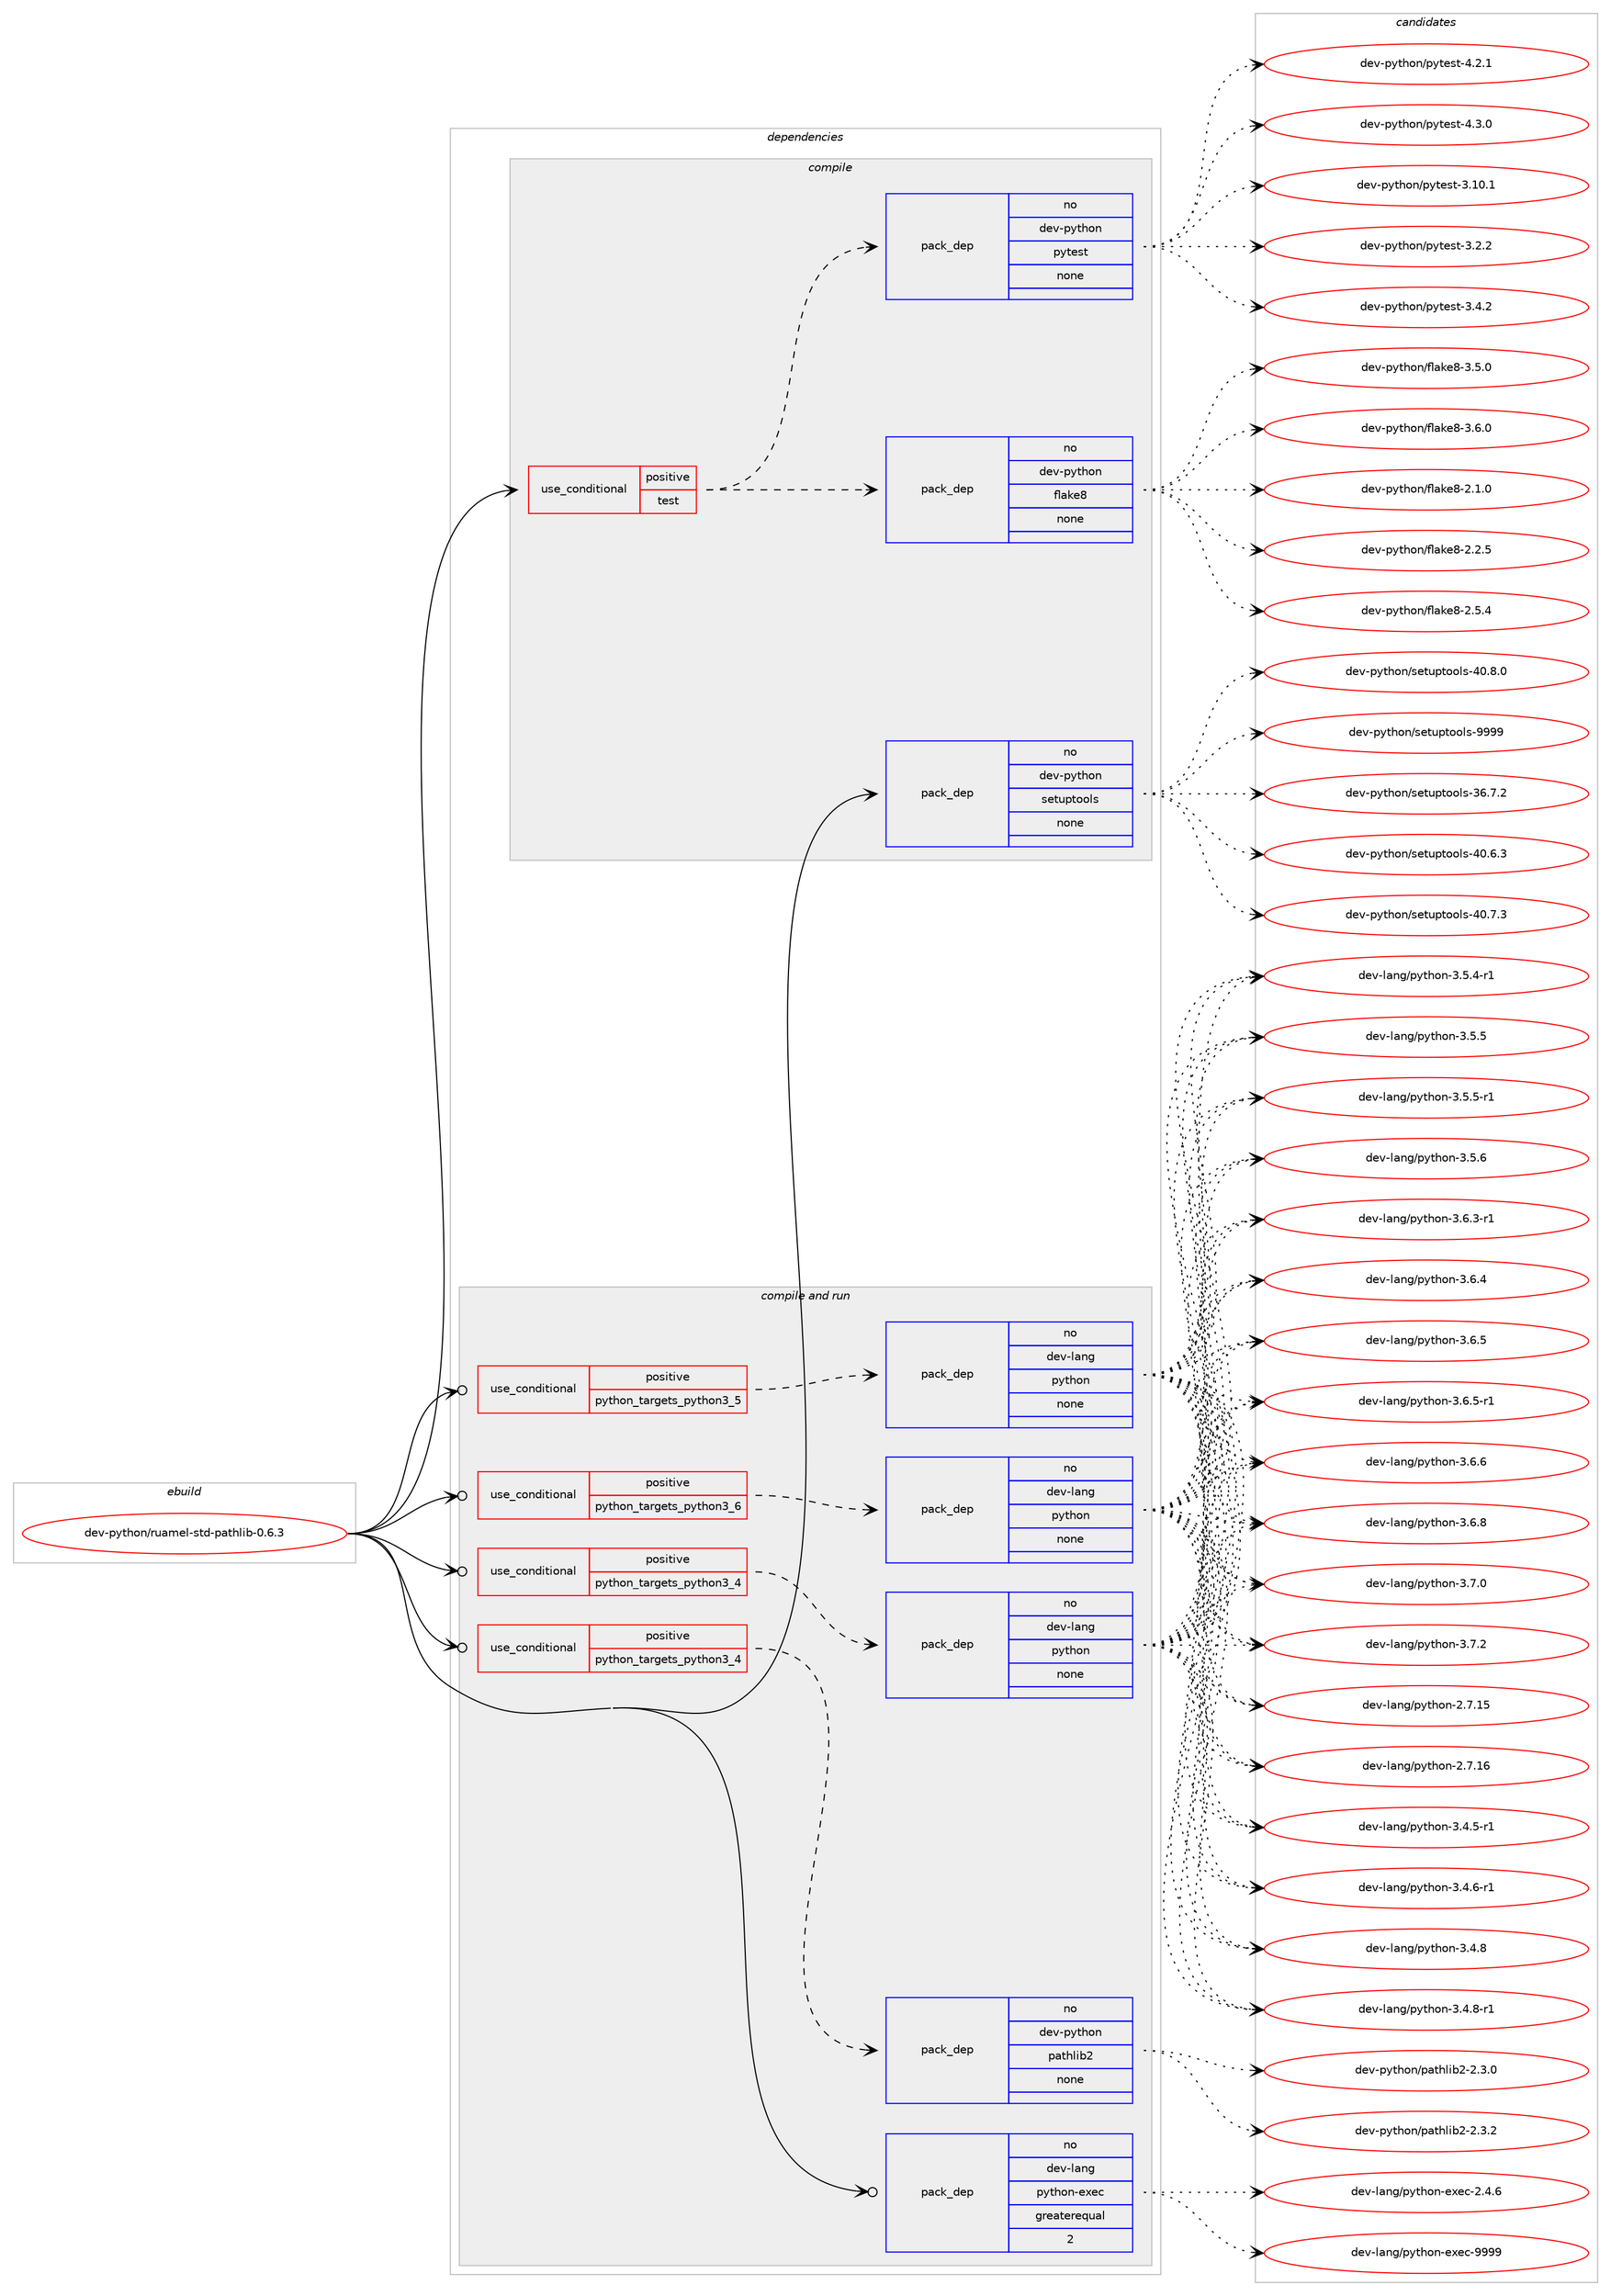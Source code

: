 digraph prolog {

# *************
# Graph options
# *************

newrank=true;
concentrate=true;
compound=true;
graph [rankdir=LR,fontname=Helvetica,fontsize=10,ranksep=1.5];#, ranksep=2.5, nodesep=0.2];
edge  [arrowhead=vee];
node  [fontname=Helvetica,fontsize=10];

# **********
# The ebuild
# **********

subgraph cluster_leftcol {
color=gray;
rank=same;
label=<<i>ebuild</i>>;
id [label="dev-python/ruamel-std-pathlib-0.6.3", color=red, width=4, href="../dev-python/ruamel-std-pathlib-0.6.3.svg"];
}

# ****************
# The dependencies
# ****************

subgraph cluster_midcol {
color=gray;
label=<<i>dependencies</i>>;
subgraph cluster_compile {
fillcolor="#eeeeee";
style=filled;
label=<<i>compile</i>>;
subgraph cond384163 {
dependency1440001 [label=<<TABLE BORDER="0" CELLBORDER="1" CELLSPACING="0" CELLPADDING="4"><TR><TD ROWSPAN="3" CELLPADDING="10">use_conditional</TD></TR><TR><TD>positive</TD></TR><TR><TD>test</TD></TR></TABLE>>, shape=none, color=red];
subgraph pack1032476 {
dependency1440002 [label=<<TABLE BORDER="0" CELLBORDER="1" CELLSPACING="0" CELLPADDING="4" WIDTH="220"><TR><TD ROWSPAN="6" CELLPADDING="30">pack_dep</TD></TR><TR><TD WIDTH="110">no</TD></TR><TR><TD>dev-python</TD></TR><TR><TD>flake8</TD></TR><TR><TD>none</TD></TR><TR><TD></TD></TR></TABLE>>, shape=none, color=blue];
}
dependency1440001:e -> dependency1440002:w [weight=20,style="dashed",arrowhead="vee"];
subgraph pack1032477 {
dependency1440003 [label=<<TABLE BORDER="0" CELLBORDER="1" CELLSPACING="0" CELLPADDING="4" WIDTH="220"><TR><TD ROWSPAN="6" CELLPADDING="30">pack_dep</TD></TR><TR><TD WIDTH="110">no</TD></TR><TR><TD>dev-python</TD></TR><TR><TD>pytest</TD></TR><TR><TD>none</TD></TR><TR><TD></TD></TR></TABLE>>, shape=none, color=blue];
}
dependency1440001:e -> dependency1440003:w [weight=20,style="dashed",arrowhead="vee"];
}
id:e -> dependency1440001:w [weight=20,style="solid",arrowhead="vee"];
subgraph pack1032478 {
dependency1440004 [label=<<TABLE BORDER="0" CELLBORDER="1" CELLSPACING="0" CELLPADDING="4" WIDTH="220"><TR><TD ROWSPAN="6" CELLPADDING="30">pack_dep</TD></TR><TR><TD WIDTH="110">no</TD></TR><TR><TD>dev-python</TD></TR><TR><TD>setuptools</TD></TR><TR><TD>none</TD></TR><TR><TD></TD></TR></TABLE>>, shape=none, color=blue];
}
id:e -> dependency1440004:w [weight=20,style="solid",arrowhead="vee"];
}
subgraph cluster_compileandrun {
fillcolor="#eeeeee";
style=filled;
label=<<i>compile and run</i>>;
subgraph cond384164 {
dependency1440005 [label=<<TABLE BORDER="0" CELLBORDER="1" CELLSPACING="0" CELLPADDING="4"><TR><TD ROWSPAN="3" CELLPADDING="10">use_conditional</TD></TR><TR><TD>positive</TD></TR><TR><TD>python_targets_python3_4</TD></TR></TABLE>>, shape=none, color=red];
subgraph pack1032479 {
dependency1440006 [label=<<TABLE BORDER="0" CELLBORDER="1" CELLSPACING="0" CELLPADDING="4" WIDTH="220"><TR><TD ROWSPAN="6" CELLPADDING="30">pack_dep</TD></TR><TR><TD WIDTH="110">no</TD></TR><TR><TD>dev-lang</TD></TR><TR><TD>python</TD></TR><TR><TD>none</TD></TR><TR><TD></TD></TR></TABLE>>, shape=none, color=blue];
}
dependency1440005:e -> dependency1440006:w [weight=20,style="dashed",arrowhead="vee"];
}
id:e -> dependency1440005:w [weight=20,style="solid",arrowhead="odotvee"];
subgraph cond384165 {
dependency1440007 [label=<<TABLE BORDER="0" CELLBORDER="1" CELLSPACING="0" CELLPADDING="4"><TR><TD ROWSPAN="3" CELLPADDING="10">use_conditional</TD></TR><TR><TD>positive</TD></TR><TR><TD>python_targets_python3_4</TD></TR></TABLE>>, shape=none, color=red];
subgraph pack1032480 {
dependency1440008 [label=<<TABLE BORDER="0" CELLBORDER="1" CELLSPACING="0" CELLPADDING="4" WIDTH="220"><TR><TD ROWSPAN="6" CELLPADDING="30">pack_dep</TD></TR><TR><TD WIDTH="110">no</TD></TR><TR><TD>dev-python</TD></TR><TR><TD>pathlib2</TD></TR><TR><TD>none</TD></TR><TR><TD></TD></TR></TABLE>>, shape=none, color=blue];
}
dependency1440007:e -> dependency1440008:w [weight=20,style="dashed",arrowhead="vee"];
}
id:e -> dependency1440007:w [weight=20,style="solid",arrowhead="odotvee"];
subgraph cond384166 {
dependency1440009 [label=<<TABLE BORDER="0" CELLBORDER="1" CELLSPACING="0" CELLPADDING="4"><TR><TD ROWSPAN="3" CELLPADDING="10">use_conditional</TD></TR><TR><TD>positive</TD></TR><TR><TD>python_targets_python3_5</TD></TR></TABLE>>, shape=none, color=red];
subgraph pack1032481 {
dependency1440010 [label=<<TABLE BORDER="0" CELLBORDER="1" CELLSPACING="0" CELLPADDING="4" WIDTH="220"><TR><TD ROWSPAN="6" CELLPADDING="30">pack_dep</TD></TR><TR><TD WIDTH="110">no</TD></TR><TR><TD>dev-lang</TD></TR><TR><TD>python</TD></TR><TR><TD>none</TD></TR><TR><TD></TD></TR></TABLE>>, shape=none, color=blue];
}
dependency1440009:e -> dependency1440010:w [weight=20,style="dashed",arrowhead="vee"];
}
id:e -> dependency1440009:w [weight=20,style="solid",arrowhead="odotvee"];
subgraph cond384167 {
dependency1440011 [label=<<TABLE BORDER="0" CELLBORDER="1" CELLSPACING="0" CELLPADDING="4"><TR><TD ROWSPAN="3" CELLPADDING="10">use_conditional</TD></TR><TR><TD>positive</TD></TR><TR><TD>python_targets_python3_6</TD></TR></TABLE>>, shape=none, color=red];
subgraph pack1032482 {
dependency1440012 [label=<<TABLE BORDER="0" CELLBORDER="1" CELLSPACING="0" CELLPADDING="4" WIDTH="220"><TR><TD ROWSPAN="6" CELLPADDING="30">pack_dep</TD></TR><TR><TD WIDTH="110">no</TD></TR><TR><TD>dev-lang</TD></TR><TR><TD>python</TD></TR><TR><TD>none</TD></TR><TR><TD></TD></TR></TABLE>>, shape=none, color=blue];
}
dependency1440011:e -> dependency1440012:w [weight=20,style="dashed",arrowhead="vee"];
}
id:e -> dependency1440011:w [weight=20,style="solid",arrowhead="odotvee"];
subgraph pack1032483 {
dependency1440013 [label=<<TABLE BORDER="0" CELLBORDER="1" CELLSPACING="0" CELLPADDING="4" WIDTH="220"><TR><TD ROWSPAN="6" CELLPADDING="30">pack_dep</TD></TR><TR><TD WIDTH="110">no</TD></TR><TR><TD>dev-lang</TD></TR><TR><TD>python-exec</TD></TR><TR><TD>greaterequal</TD></TR><TR><TD>2</TD></TR></TABLE>>, shape=none, color=blue];
}
id:e -> dependency1440013:w [weight=20,style="solid",arrowhead="odotvee"];
}
subgraph cluster_run {
fillcolor="#eeeeee";
style=filled;
label=<<i>run</i>>;
}
}

# **************
# The candidates
# **************

subgraph cluster_choices {
rank=same;
color=gray;
label=<<i>candidates</i>>;

subgraph choice1032476 {
color=black;
nodesep=1;
choice10010111845112121116104111110471021089710710156455046494648 [label="dev-python/flake8-2.1.0", color=red, width=4,href="../dev-python/flake8-2.1.0.svg"];
choice10010111845112121116104111110471021089710710156455046504653 [label="dev-python/flake8-2.2.5", color=red, width=4,href="../dev-python/flake8-2.2.5.svg"];
choice10010111845112121116104111110471021089710710156455046534652 [label="dev-python/flake8-2.5.4", color=red, width=4,href="../dev-python/flake8-2.5.4.svg"];
choice10010111845112121116104111110471021089710710156455146534648 [label="dev-python/flake8-3.5.0", color=red, width=4,href="../dev-python/flake8-3.5.0.svg"];
choice10010111845112121116104111110471021089710710156455146544648 [label="dev-python/flake8-3.6.0", color=red, width=4,href="../dev-python/flake8-3.6.0.svg"];
dependency1440002:e -> choice10010111845112121116104111110471021089710710156455046494648:w [style=dotted,weight="100"];
dependency1440002:e -> choice10010111845112121116104111110471021089710710156455046504653:w [style=dotted,weight="100"];
dependency1440002:e -> choice10010111845112121116104111110471021089710710156455046534652:w [style=dotted,weight="100"];
dependency1440002:e -> choice10010111845112121116104111110471021089710710156455146534648:w [style=dotted,weight="100"];
dependency1440002:e -> choice10010111845112121116104111110471021089710710156455146544648:w [style=dotted,weight="100"];
}
subgraph choice1032477 {
color=black;
nodesep=1;
choice100101118451121211161041111104711212111610111511645514649484649 [label="dev-python/pytest-3.10.1", color=red, width=4,href="../dev-python/pytest-3.10.1.svg"];
choice1001011184511212111610411111047112121116101115116455146504650 [label="dev-python/pytest-3.2.2", color=red, width=4,href="../dev-python/pytest-3.2.2.svg"];
choice1001011184511212111610411111047112121116101115116455146524650 [label="dev-python/pytest-3.4.2", color=red, width=4,href="../dev-python/pytest-3.4.2.svg"];
choice1001011184511212111610411111047112121116101115116455246504649 [label="dev-python/pytest-4.2.1", color=red, width=4,href="../dev-python/pytest-4.2.1.svg"];
choice1001011184511212111610411111047112121116101115116455246514648 [label="dev-python/pytest-4.3.0", color=red, width=4,href="../dev-python/pytest-4.3.0.svg"];
dependency1440003:e -> choice100101118451121211161041111104711212111610111511645514649484649:w [style=dotted,weight="100"];
dependency1440003:e -> choice1001011184511212111610411111047112121116101115116455146504650:w [style=dotted,weight="100"];
dependency1440003:e -> choice1001011184511212111610411111047112121116101115116455146524650:w [style=dotted,weight="100"];
dependency1440003:e -> choice1001011184511212111610411111047112121116101115116455246504649:w [style=dotted,weight="100"];
dependency1440003:e -> choice1001011184511212111610411111047112121116101115116455246514648:w [style=dotted,weight="100"];
}
subgraph choice1032478 {
color=black;
nodesep=1;
choice100101118451121211161041111104711510111611711211611111110811545515446554650 [label="dev-python/setuptools-36.7.2", color=red, width=4,href="../dev-python/setuptools-36.7.2.svg"];
choice100101118451121211161041111104711510111611711211611111110811545524846544651 [label="dev-python/setuptools-40.6.3", color=red, width=4,href="../dev-python/setuptools-40.6.3.svg"];
choice100101118451121211161041111104711510111611711211611111110811545524846554651 [label="dev-python/setuptools-40.7.3", color=red, width=4,href="../dev-python/setuptools-40.7.3.svg"];
choice100101118451121211161041111104711510111611711211611111110811545524846564648 [label="dev-python/setuptools-40.8.0", color=red, width=4,href="../dev-python/setuptools-40.8.0.svg"];
choice10010111845112121116104111110471151011161171121161111111081154557575757 [label="dev-python/setuptools-9999", color=red, width=4,href="../dev-python/setuptools-9999.svg"];
dependency1440004:e -> choice100101118451121211161041111104711510111611711211611111110811545515446554650:w [style=dotted,weight="100"];
dependency1440004:e -> choice100101118451121211161041111104711510111611711211611111110811545524846544651:w [style=dotted,weight="100"];
dependency1440004:e -> choice100101118451121211161041111104711510111611711211611111110811545524846554651:w [style=dotted,weight="100"];
dependency1440004:e -> choice100101118451121211161041111104711510111611711211611111110811545524846564648:w [style=dotted,weight="100"];
dependency1440004:e -> choice10010111845112121116104111110471151011161171121161111111081154557575757:w [style=dotted,weight="100"];
}
subgraph choice1032479 {
color=black;
nodesep=1;
choice10010111845108971101034711212111610411111045504655464953 [label="dev-lang/python-2.7.15", color=red, width=4,href="../dev-lang/python-2.7.15.svg"];
choice10010111845108971101034711212111610411111045504655464954 [label="dev-lang/python-2.7.16", color=red, width=4,href="../dev-lang/python-2.7.16.svg"];
choice1001011184510897110103471121211161041111104551465246534511449 [label="dev-lang/python-3.4.5-r1", color=red, width=4,href="../dev-lang/python-3.4.5-r1.svg"];
choice1001011184510897110103471121211161041111104551465246544511449 [label="dev-lang/python-3.4.6-r1", color=red, width=4,href="../dev-lang/python-3.4.6-r1.svg"];
choice100101118451089711010347112121116104111110455146524656 [label="dev-lang/python-3.4.8", color=red, width=4,href="../dev-lang/python-3.4.8.svg"];
choice1001011184510897110103471121211161041111104551465246564511449 [label="dev-lang/python-3.4.8-r1", color=red, width=4,href="../dev-lang/python-3.4.8-r1.svg"];
choice1001011184510897110103471121211161041111104551465346524511449 [label="dev-lang/python-3.5.4-r1", color=red, width=4,href="../dev-lang/python-3.5.4-r1.svg"];
choice100101118451089711010347112121116104111110455146534653 [label="dev-lang/python-3.5.5", color=red, width=4,href="../dev-lang/python-3.5.5.svg"];
choice1001011184510897110103471121211161041111104551465346534511449 [label="dev-lang/python-3.5.5-r1", color=red, width=4,href="../dev-lang/python-3.5.5-r1.svg"];
choice100101118451089711010347112121116104111110455146534654 [label="dev-lang/python-3.5.6", color=red, width=4,href="../dev-lang/python-3.5.6.svg"];
choice1001011184510897110103471121211161041111104551465446514511449 [label="dev-lang/python-3.6.3-r1", color=red, width=4,href="../dev-lang/python-3.6.3-r1.svg"];
choice100101118451089711010347112121116104111110455146544652 [label="dev-lang/python-3.6.4", color=red, width=4,href="../dev-lang/python-3.6.4.svg"];
choice100101118451089711010347112121116104111110455146544653 [label="dev-lang/python-3.6.5", color=red, width=4,href="../dev-lang/python-3.6.5.svg"];
choice1001011184510897110103471121211161041111104551465446534511449 [label="dev-lang/python-3.6.5-r1", color=red, width=4,href="../dev-lang/python-3.6.5-r1.svg"];
choice100101118451089711010347112121116104111110455146544654 [label="dev-lang/python-3.6.6", color=red, width=4,href="../dev-lang/python-3.6.6.svg"];
choice100101118451089711010347112121116104111110455146544656 [label="dev-lang/python-3.6.8", color=red, width=4,href="../dev-lang/python-3.6.8.svg"];
choice100101118451089711010347112121116104111110455146554648 [label="dev-lang/python-3.7.0", color=red, width=4,href="../dev-lang/python-3.7.0.svg"];
choice100101118451089711010347112121116104111110455146554650 [label="dev-lang/python-3.7.2", color=red, width=4,href="../dev-lang/python-3.7.2.svg"];
dependency1440006:e -> choice10010111845108971101034711212111610411111045504655464953:w [style=dotted,weight="100"];
dependency1440006:e -> choice10010111845108971101034711212111610411111045504655464954:w [style=dotted,weight="100"];
dependency1440006:e -> choice1001011184510897110103471121211161041111104551465246534511449:w [style=dotted,weight="100"];
dependency1440006:e -> choice1001011184510897110103471121211161041111104551465246544511449:w [style=dotted,weight="100"];
dependency1440006:e -> choice100101118451089711010347112121116104111110455146524656:w [style=dotted,weight="100"];
dependency1440006:e -> choice1001011184510897110103471121211161041111104551465246564511449:w [style=dotted,weight="100"];
dependency1440006:e -> choice1001011184510897110103471121211161041111104551465346524511449:w [style=dotted,weight="100"];
dependency1440006:e -> choice100101118451089711010347112121116104111110455146534653:w [style=dotted,weight="100"];
dependency1440006:e -> choice1001011184510897110103471121211161041111104551465346534511449:w [style=dotted,weight="100"];
dependency1440006:e -> choice100101118451089711010347112121116104111110455146534654:w [style=dotted,weight="100"];
dependency1440006:e -> choice1001011184510897110103471121211161041111104551465446514511449:w [style=dotted,weight="100"];
dependency1440006:e -> choice100101118451089711010347112121116104111110455146544652:w [style=dotted,weight="100"];
dependency1440006:e -> choice100101118451089711010347112121116104111110455146544653:w [style=dotted,weight="100"];
dependency1440006:e -> choice1001011184510897110103471121211161041111104551465446534511449:w [style=dotted,weight="100"];
dependency1440006:e -> choice100101118451089711010347112121116104111110455146544654:w [style=dotted,weight="100"];
dependency1440006:e -> choice100101118451089711010347112121116104111110455146544656:w [style=dotted,weight="100"];
dependency1440006:e -> choice100101118451089711010347112121116104111110455146554648:w [style=dotted,weight="100"];
dependency1440006:e -> choice100101118451089711010347112121116104111110455146554650:w [style=dotted,weight="100"];
}
subgraph choice1032480 {
color=black;
nodesep=1;
choice1001011184511212111610411111047112971161041081059850455046514648 [label="dev-python/pathlib2-2.3.0", color=red, width=4,href="../dev-python/pathlib2-2.3.0.svg"];
choice1001011184511212111610411111047112971161041081059850455046514650 [label="dev-python/pathlib2-2.3.2", color=red, width=4,href="../dev-python/pathlib2-2.3.2.svg"];
dependency1440008:e -> choice1001011184511212111610411111047112971161041081059850455046514648:w [style=dotted,weight="100"];
dependency1440008:e -> choice1001011184511212111610411111047112971161041081059850455046514650:w [style=dotted,weight="100"];
}
subgraph choice1032481 {
color=black;
nodesep=1;
choice10010111845108971101034711212111610411111045504655464953 [label="dev-lang/python-2.7.15", color=red, width=4,href="../dev-lang/python-2.7.15.svg"];
choice10010111845108971101034711212111610411111045504655464954 [label="dev-lang/python-2.7.16", color=red, width=4,href="../dev-lang/python-2.7.16.svg"];
choice1001011184510897110103471121211161041111104551465246534511449 [label="dev-lang/python-3.4.5-r1", color=red, width=4,href="../dev-lang/python-3.4.5-r1.svg"];
choice1001011184510897110103471121211161041111104551465246544511449 [label="dev-lang/python-3.4.6-r1", color=red, width=4,href="../dev-lang/python-3.4.6-r1.svg"];
choice100101118451089711010347112121116104111110455146524656 [label="dev-lang/python-3.4.8", color=red, width=4,href="../dev-lang/python-3.4.8.svg"];
choice1001011184510897110103471121211161041111104551465246564511449 [label="dev-lang/python-3.4.8-r1", color=red, width=4,href="../dev-lang/python-3.4.8-r1.svg"];
choice1001011184510897110103471121211161041111104551465346524511449 [label="dev-lang/python-3.5.4-r1", color=red, width=4,href="../dev-lang/python-3.5.4-r1.svg"];
choice100101118451089711010347112121116104111110455146534653 [label="dev-lang/python-3.5.5", color=red, width=4,href="../dev-lang/python-3.5.5.svg"];
choice1001011184510897110103471121211161041111104551465346534511449 [label="dev-lang/python-3.5.5-r1", color=red, width=4,href="../dev-lang/python-3.5.5-r1.svg"];
choice100101118451089711010347112121116104111110455146534654 [label="dev-lang/python-3.5.6", color=red, width=4,href="../dev-lang/python-3.5.6.svg"];
choice1001011184510897110103471121211161041111104551465446514511449 [label="dev-lang/python-3.6.3-r1", color=red, width=4,href="../dev-lang/python-3.6.3-r1.svg"];
choice100101118451089711010347112121116104111110455146544652 [label="dev-lang/python-3.6.4", color=red, width=4,href="../dev-lang/python-3.6.4.svg"];
choice100101118451089711010347112121116104111110455146544653 [label="dev-lang/python-3.6.5", color=red, width=4,href="../dev-lang/python-3.6.5.svg"];
choice1001011184510897110103471121211161041111104551465446534511449 [label="dev-lang/python-3.6.5-r1", color=red, width=4,href="../dev-lang/python-3.6.5-r1.svg"];
choice100101118451089711010347112121116104111110455146544654 [label="dev-lang/python-3.6.6", color=red, width=4,href="../dev-lang/python-3.6.6.svg"];
choice100101118451089711010347112121116104111110455146544656 [label="dev-lang/python-3.6.8", color=red, width=4,href="../dev-lang/python-3.6.8.svg"];
choice100101118451089711010347112121116104111110455146554648 [label="dev-lang/python-3.7.0", color=red, width=4,href="../dev-lang/python-3.7.0.svg"];
choice100101118451089711010347112121116104111110455146554650 [label="dev-lang/python-3.7.2", color=red, width=4,href="../dev-lang/python-3.7.2.svg"];
dependency1440010:e -> choice10010111845108971101034711212111610411111045504655464953:w [style=dotted,weight="100"];
dependency1440010:e -> choice10010111845108971101034711212111610411111045504655464954:w [style=dotted,weight="100"];
dependency1440010:e -> choice1001011184510897110103471121211161041111104551465246534511449:w [style=dotted,weight="100"];
dependency1440010:e -> choice1001011184510897110103471121211161041111104551465246544511449:w [style=dotted,weight="100"];
dependency1440010:e -> choice100101118451089711010347112121116104111110455146524656:w [style=dotted,weight="100"];
dependency1440010:e -> choice1001011184510897110103471121211161041111104551465246564511449:w [style=dotted,weight="100"];
dependency1440010:e -> choice1001011184510897110103471121211161041111104551465346524511449:w [style=dotted,weight="100"];
dependency1440010:e -> choice100101118451089711010347112121116104111110455146534653:w [style=dotted,weight="100"];
dependency1440010:e -> choice1001011184510897110103471121211161041111104551465346534511449:w [style=dotted,weight="100"];
dependency1440010:e -> choice100101118451089711010347112121116104111110455146534654:w [style=dotted,weight="100"];
dependency1440010:e -> choice1001011184510897110103471121211161041111104551465446514511449:w [style=dotted,weight="100"];
dependency1440010:e -> choice100101118451089711010347112121116104111110455146544652:w [style=dotted,weight="100"];
dependency1440010:e -> choice100101118451089711010347112121116104111110455146544653:w [style=dotted,weight="100"];
dependency1440010:e -> choice1001011184510897110103471121211161041111104551465446534511449:w [style=dotted,weight="100"];
dependency1440010:e -> choice100101118451089711010347112121116104111110455146544654:w [style=dotted,weight="100"];
dependency1440010:e -> choice100101118451089711010347112121116104111110455146544656:w [style=dotted,weight="100"];
dependency1440010:e -> choice100101118451089711010347112121116104111110455146554648:w [style=dotted,weight="100"];
dependency1440010:e -> choice100101118451089711010347112121116104111110455146554650:w [style=dotted,weight="100"];
}
subgraph choice1032482 {
color=black;
nodesep=1;
choice10010111845108971101034711212111610411111045504655464953 [label="dev-lang/python-2.7.15", color=red, width=4,href="../dev-lang/python-2.7.15.svg"];
choice10010111845108971101034711212111610411111045504655464954 [label="dev-lang/python-2.7.16", color=red, width=4,href="../dev-lang/python-2.7.16.svg"];
choice1001011184510897110103471121211161041111104551465246534511449 [label="dev-lang/python-3.4.5-r1", color=red, width=4,href="../dev-lang/python-3.4.5-r1.svg"];
choice1001011184510897110103471121211161041111104551465246544511449 [label="dev-lang/python-3.4.6-r1", color=red, width=4,href="../dev-lang/python-3.4.6-r1.svg"];
choice100101118451089711010347112121116104111110455146524656 [label="dev-lang/python-3.4.8", color=red, width=4,href="../dev-lang/python-3.4.8.svg"];
choice1001011184510897110103471121211161041111104551465246564511449 [label="dev-lang/python-3.4.8-r1", color=red, width=4,href="../dev-lang/python-3.4.8-r1.svg"];
choice1001011184510897110103471121211161041111104551465346524511449 [label="dev-lang/python-3.5.4-r1", color=red, width=4,href="../dev-lang/python-3.5.4-r1.svg"];
choice100101118451089711010347112121116104111110455146534653 [label="dev-lang/python-3.5.5", color=red, width=4,href="../dev-lang/python-3.5.5.svg"];
choice1001011184510897110103471121211161041111104551465346534511449 [label="dev-lang/python-3.5.5-r1", color=red, width=4,href="../dev-lang/python-3.5.5-r1.svg"];
choice100101118451089711010347112121116104111110455146534654 [label="dev-lang/python-3.5.6", color=red, width=4,href="../dev-lang/python-3.5.6.svg"];
choice1001011184510897110103471121211161041111104551465446514511449 [label="dev-lang/python-3.6.3-r1", color=red, width=4,href="../dev-lang/python-3.6.3-r1.svg"];
choice100101118451089711010347112121116104111110455146544652 [label="dev-lang/python-3.6.4", color=red, width=4,href="../dev-lang/python-3.6.4.svg"];
choice100101118451089711010347112121116104111110455146544653 [label="dev-lang/python-3.6.5", color=red, width=4,href="../dev-lang/python-3.6.5.svg"];
choice1001011184510897110103471121211161041111104551465446534511449 [label="dev-lang/python-3.6.5-r1", color=red, width=4,href="../dev-lang/python-3.6.5-r1.svg"];
choice100101118451089711010347112121116104111110455146544654 [label="dev-lang/python-3.6.6", color=red, width=4,href="../dev-lang/python-3.6.6.svg"];
choice100101118451089711010347112121116104111110455146544656 [label="dev-lang/python-3.6.8", color=red, width=4,href="../dev-lang/python-3.6.8.svg"];
choice100101118451089711010347112121116104111110455146554648 [label="dev-lang/python-3.7.0", color=red, width=4,href="../dev-lang/python-3.7.0.svg"];
choice100101118451089711010347112121116104111110455146554650 [label="dev-lang/python-3.7.2", color=red, width=4,href="../dev-lang/python-3.7.2.svg"];
dependency1440012:e -> choice10010111845108971101034711212111610411111045504655464953:w [style=dotted,weight="100"];
dependency1440012:e -> choice10010111845108971101034711212111610411111045504655464954:w [style=dotted,weight="100"];
dependency1440012:e -> choice1001011184510897110103471121211161041111104551465246534511449:w [style=dotted,weight="100"];
dependency1440012:e -> choice1001011184510897110103471121211161041111104551465246544511449:w [style=dotted,weight="100"];
dependency1440012:e -> choice100101118451089711010347112121116104111110455146524656:w [style=dotted,weight="100"];
dependency1440012:e -> choice1001011184510897110103471121211161041111104551465246564511449:w [style=dotted,weight="100"];
dependency1440012:e -> choice1001011184510897110103471121211161041111104551465346524511449:w [style=dotted,weight="100"];
dependency1440012:e -> choice100101118451089711010347112121116104111110455146534653:w [style=dotted,weight="100"];
dependency1440012:e -> choice1001011184510897110103471121211161041111104551465346534511449:w [style=dotted,weight="100"];
dependency1440012:e -> choice100101118451089711010347112121116104111110455146534654:w [style=dotted,weight="100"];
dependency1440012:e -> choice1001011184510897110103471121211161041111104551465446514511449:w [style=dotted,weight="100"];
dependency1440012:e -> choice100101118451089711010347112121116104111110455146544652:w [style=dotted,weight="100"];
dependency1440012:e -> choice100101118451089711010347112121116104111110455146544653:w [style=dotted,weight="100"];
dependency1440012:e -> choice1001011184510897110103471121211161041111104551465446534511449:w [style=dotted,weight="100"];
dependency1440012:e -> choice100101118451089711010347112121116104111110455146544654:w [style=dotted,weight="100"];
dependency1440012:e -> choice100101118451089711010347112121116104111110455146544656:w [style=dotted,weight="100"];
dependency1440012:e -> choice100101118451089711010347112121116104111110455146554648:w [style=dotted,weight="100"];
dependency1440012:e -> choice100101118451089711010347112121116104111110455146554650:w [style=dotted,weight="100"];
}
subgraph choice1032483 {
color=black;
nodesep=1;
choice1001011184510897110103471121211161041111104510112010199455046524654 [label="dev-lang/python-exec-2.4.6", color=red, width=4,href="../dev-lang/python-exec-2.4.6.svg"];
choice10010111845108971101034711212111610411111045101120101994557575757 [label="dev-lang/python-exec-9999", color=red, width=4,href="../dev-lang/python-exec-9999.svg"];
dependency1440013:e -> choice1001011184510897110103471121211161041111104510112010199455046524654:w [style=dotted,weight="100"];
dependency1440013:e -> choice10010111845108971101034711212111610411111045101120101994557575757:w [style=dotted,weight="100"];
}
}

}
